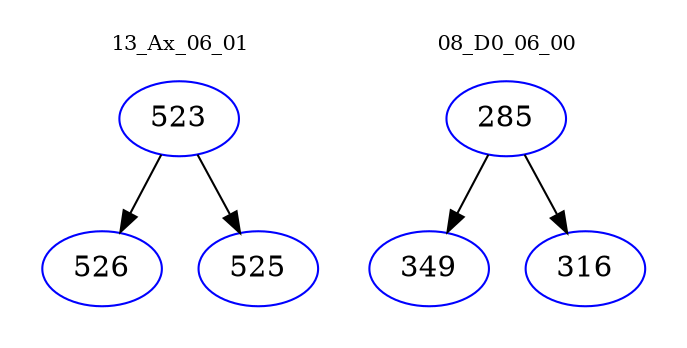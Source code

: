 digraph{
subgraph cluster_0 {
color = white
label = "13_Ax_06_01";
fontsize=10;
T0_523 [label="523", color="blue"]
T0_523 -> T0_526 [color="black"]
T0_526 [label="526", color="blue"]
T0_523 -> T0_525 [color="black"]
T0_525 [label="525", color="blue"]
}
subgraph cluster_1 {
color = white
label = "08_D0_06_00";
fontsize=10;
T1_285 [label="285", color="blue"]
T1_285 -> T1_349 [color="black"]
T1_349 [label="349", color="blue"]
T1_285 -> T1_316 [color="black"]
T1_316 [label="316", color="blue"]
}
}
